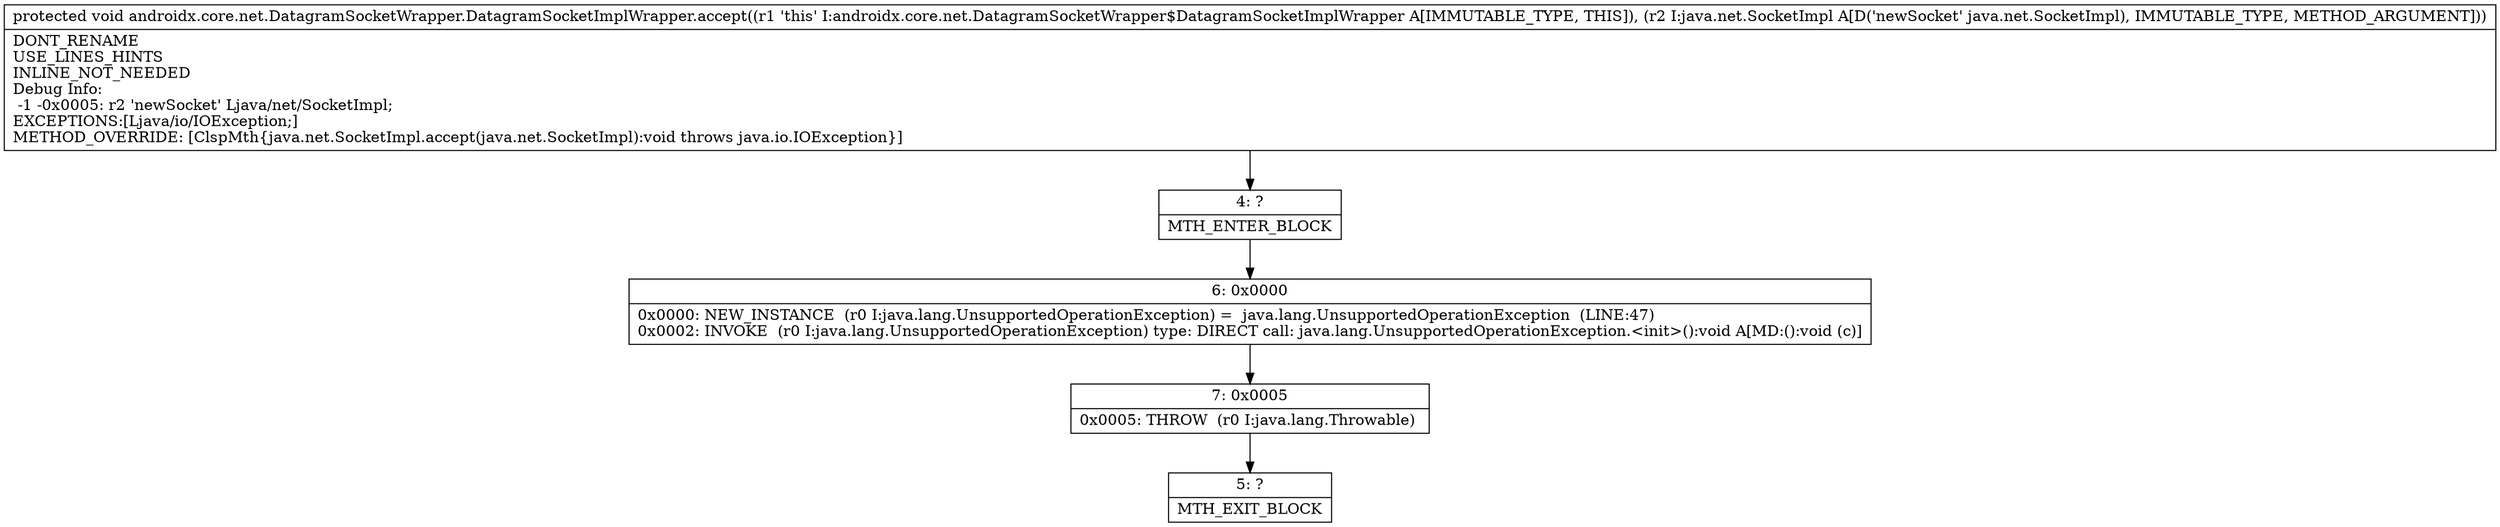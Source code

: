 digraph "CFG forandroidx.core.net.DatagramSocketWrapper.DatagramSocketImplWrapper.accept(Ljava\/net\/SocketImpl;)V" {
Node_4 [shape=record,label="{4\:\ ?|MTH_ENTER_BLOCK\l}"];
Node_6 [shape=record,label="{6\:\ 0x0000|0x0000: NEW_INSTANCE  (r0 I:java.lang.UnsupportedOperationException) =  java.lang.UnsupportedOperationException  (LINE:47)\l0x0002: INVOKE  (r0 I:java.lang.UnsupportedOperationException) type: DIRECT call: java.lang.UnsupportedOperationException.\<init\>():void A[MD:():void (c)]\l}"];
Node_7 [shape=record,label="{7\:\ 0x0005|0x0005: THROW  (r0 I:java.lang.Throwable) \l}"];
Node_5 [shape=record,label="{5\:\ ?|MTH_EXIT_BLOCK\l}"];
MethodNode[shape=record,label="{protected void androidx.core.net.DatagramSocketWrapper.DatagramSocketImplWrapper.accept((r1 'this' I:androidx.core.net.DatagramSocketWrapper$DatagramSocketImplWrapper A[IMMUTABLE_TYPE, THIS]), (r2 I:java.net.SocketImpl A[D('newSocket' java.net.SocketImpl), IMMUTABLE_TYPE, METHOD_ARGUMENT]))  | DONT_RENAME\lUSE_LINES_HINTS\lINLINE_NOT_NEEDED\lDebug Info:\l  \-1 \-0x0005: r2 'newSocket' Ljava\/net\/SocketImpl;\lEXCEPTIONS:[Ljava\/io\/IOException;]\lMETHOD_OVERRIDE: [ClspMth\{java.net.SocketImpl.accept(java.net.SocketImpl):void throws java.io.IOException\}]\l}"];
MethodNode -> Node_4;Node_4 -> Node_6;
Node_6 -> Node_7;
Node_7 -> Node_5;
}

